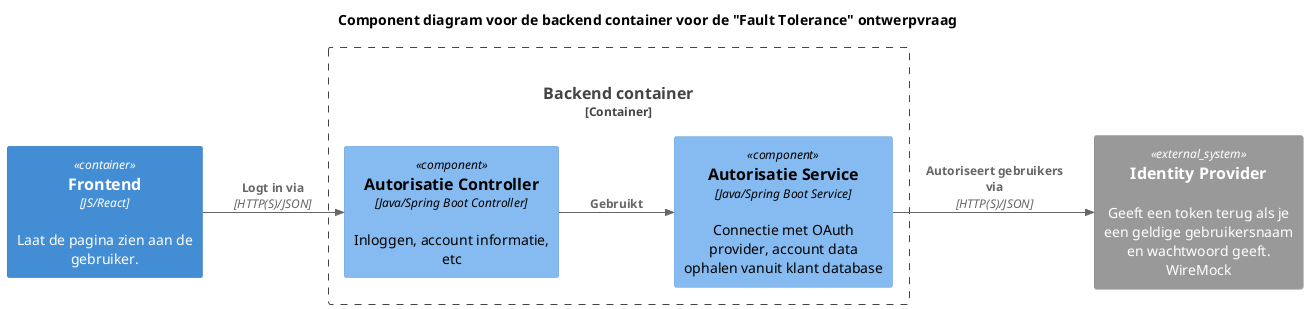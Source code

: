 @startuml

!include <C4/C4>
!include <C4/C4_Context>
!include <C4/C4_Container>
!include <C4/C4_Component>

left to right direction
SHOW_PERSON_OUTLINE()

AddRelTag("sync/async", $textColor=$ARROW_FONT_COLOR, $lineColor=$ARROW_COLOR, $lineStyle=DottedLine())

title Component diagram voor de backend container voor de "Fault Tolerance" ontwerpvraag

Container(frontend, "Frontend", $techn="JS/React", $descr="Laat de pagina zien aan de gebruiker.", $tags="", $link="")

System_Ext(wiremock, "Identity Provider", "Geeft een token terug als je een geldige gebruikersnaam en wachtwoord geeft. WireMock")

Container_Boundary("key_boundary", "Backend container", $tags="") {
    ' CONTROLLERS
    Component(authController, "Autorisatie Controller", $techn="Java/Spring Boot Controller", $descr="Inloggen, account informatie, etc", $tags="", $link="")

    ' CONTROLLER relations
    Rel(frontend, authController, "Logt in via", $techn="HTTP(S)/JSON", $tags="", $link="")

    ' SERVICES
    Component(authService, "Autorisatie Service", $techn="Java/Spring Boot Service", $descr="Connectie met OAuth provider, account data ophalen vanuit klant database", $tags="", $link="")

    ' SERVICE relations
    Rel(authController, authService, "Gebruikt", $tags="", $link="")

    ' EXTERN
    Rel(authService, wiremock, "Autoriseert gebruikers via", $techn="HTTP(S)/JSON", $tags="", $link="")
}

@enduml